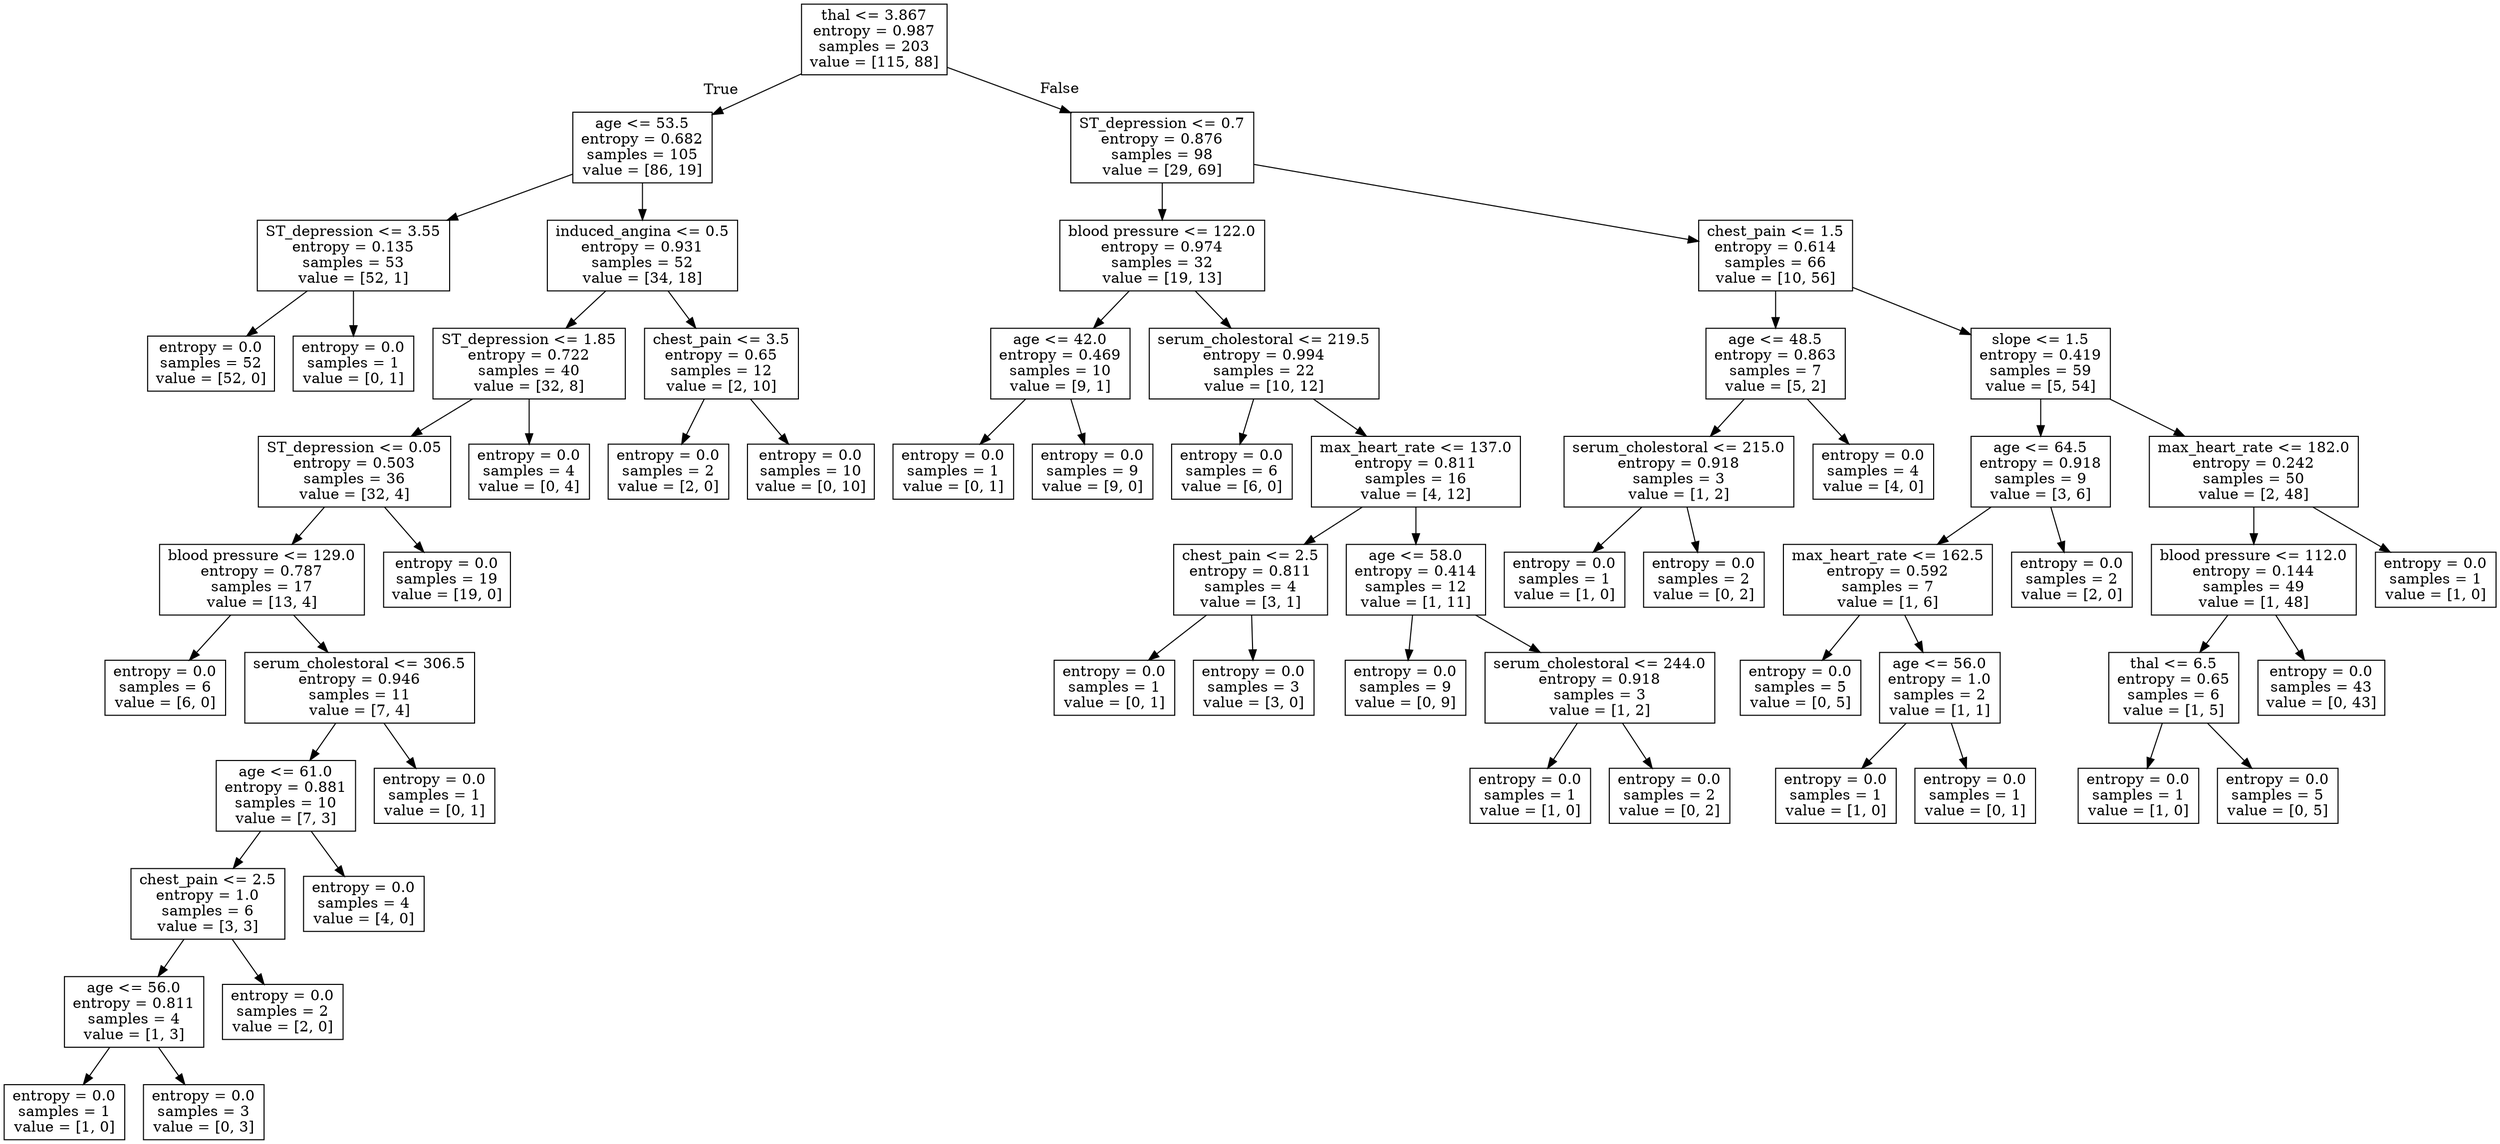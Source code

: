 digraph Tree {
node [shape=box] ;
0 [label="thal <= 3.867\nentropy = 0.987\nsamples = 203\nvalue = [115, 88]"] ;
1 [label="age <= 53.5\nentropy = 0.682\nsamples = 105\nvalue = [86, 19]"] ;
0 -> 1 [labeldistance=2.5, labelangle=45, headlabel="True"] ;
2 [label="ST_depression <= 3.55\nentropy = 0.135\nsamples = 53\nvalue = [52, 1]"] ;
1 -> 2 ;
3 [label="entropy = 0.0\nsamples = 52\nvalue = [52, 0]"] ;
2 -> 3 ;
4 [label="entropy = 0.0\nsamples = 1\nvalue = [0, 1]"] ;
2 -> 4 ;
5 [label="induced_angina <= 0.5\nentropy = 0.931\nsamples = 52\nvalue = [34, 18]"] ;
1 -> 5 ;
6 [label="ST_depression <= 1.85\nentropy = 0.722\nsamples = 40\nvalue = [32, 8]"] ;
5 -> 6 ;
7 [label="ST_depression <= 0.05\nentropy = 0.503\nsamples = 36\nvalue = [32, 4]"] ;
6 -> 7 ;
8 [label="blood pressure <= 129.0\nentropy = 0.787\nsamples = 17\nvalue = [13, 4]"] ;
7 -> 8 ;
9 [label="entropy = 0.0\nsamples = 6\nvalue = [6, 0]"] ;
8 -> 9 ;
10 [label="serum_cholestoral <= 306.5\nentropy = 0.946\nsamples = 11\nvalue = [7, 4]"] ;
8 -> 10 ;
11 [label="age <= 61.0\nentropy = 0.881\nsamples = 10\nvalue = [7, 3]"] ;
10 -> 11 ;
12 [label="chest_pain <= 2.5\nentropy = 1.0\nsamples = 6\nvalue = [3, 3]"] ;
11 -> 12 ;
13 [label="age <= 56.0\nentropy = 0.811\nsamples = 4\nvalue = [1, 3]"] ;
12 -> 13 ;
14 [label="entropy = 0.0\nsamples = 1\nvalue = [1, 0]"] ;
13 -> 14 ;
15 [label="entropy = 0.0\nsamples = 3\nvalue = [0, 3]"] ;
13 -> 15 ;
16 [label="entropy = 0.0\nsamples = 2\nvalue = [2, 0]"] ;
12 -> 16 ;
17 [label="entropy = 0.0\nsamples = 4\nvalue = [4, 0]"] ;
11 -> 17 ;
18 [label="entropy = 0.0\nsamples = 1\nvalue = [0, 1]"] ;
10 -> 18 ;
19 [label="entropy = 0.0\nsamples = 19\nvalue = [19, 0]"] ;
7 -> 19 ;
20 [label="entropy = 0.0\nsamples = 4\nvalue = [0, 4]"] ;
6 -> 20 ;
21 [label="chest_pain <= 3.5\nentropy = 0.65\nsamples = 12\nvalue = [2, 10]"] ;
5 -> 21 ;
22 [label="entropy = 0.0\nsamples = 2\nvalue = [2, 0]"] ;
21 -> 22 ;
23 [label="entropy = 0.0\nsamples = 10\nvalue = [0, 10]"] ;
21 -> 23 ;
24 [label="ST_depression <= 0.7\nentropy = 0.876\nsamples = 98\nvalue = [29, 69]"] ;
0 -> 24 [labeldistance=2.5, labelangle=-45, headlabel="False"] ;
25 [label="blood pressure <= 122.0\nentropy = 0.974\nsamples = 32\nvalue = [19, 13]"] ;
24 -> 25 ;
26 [label="age <= 42.0\nentropy = 0.469\nsamples = 10\nvalue = [9, 1]"] ;
25 -> 26 ;
27 [label="entropy = 0.0\nsamples = 1\nvalue = [0, 1]"] ;
26 -> 27 ;
28 [label="entropy = 0.0\nsamples = 9\nvalue = [9, 0]"] ;
26 -> 28 ;
29 [label="serum_cholestoral <= 219.5\nentropy = 0.994\nsamples = 22\nvalue = [10, 12]"] ;
25 -> 29 ;
30 [label="entropy = 0.0\nsamples = 6\nvalue = [6, 0]"] ;
29 -> 30 ;
31 [label="max_heart_rate <= 137.0\nentropy = 0.811\nsamples = 16\nvalue = [4, 12]"] ;
29 -> 31 ;
32 [label="chest_pain <= 2.5\nentropy = 0.811\nsamples = 4\nvalue = [3, 1]"] ;
31 -> 32 ;
33 [label="entropy = 0.0\nsamples = 1\nvalue = [0, 1]"] ;
32 -> 33 ;
34 [label="entropy = 0.0\nsamples = 3\nvalue = [3, 0]"] ;
32 -> 34 ;
35 [label="age <= 58.0\nentropy = 0.414\nsamples = 12\nvalue = [1, 11]"] ;
31 -> 35 ;
36 [label="entropy = 0.0\nsamples = 9\nvalue = [0, 9]"] ;
35 -> 36 ;
37 [label="serum_cholestoral <= 244.0\nentropy = 0.918\nsamples = 3\nvalue = [1, 2]"] ;
35 -> 37 ;
38 [label="entropy = 0.0\nsamples = 1\nvalue = [1, 0]"] ;
37 -> 38 ;
39 [label="entropy = 0.0\nsamples = 2\nvalue = [0, 2]"] ;
37 -> 39 ;
40 [label="chest_pain <= 1.5\nentropy = 0.614\nsamples = 66\nvalue = [10, 56]"] ;
24 -> 40 ;
41 [label="age <= 48.5\nentropy = 0.863\nsamples = 7\nvalue = [5, 2]"] ;
40 -> 41 ;
42 [label="serum_cholestoral <= 215.0\nentropy = 0.918\nsamples = 3\nvalue = [1, 2]"] ;
41 -> 42 ;
43 [label="entropy = 0.0\nsamples = 1\nvalue = [1, 0]"] ;
42 -> 43 ;
44 [label="entropy = 0.0\nsamples = 2\nvalue = [0, 2]"] ;
42 -> 44 ;
45 [label="entropy = 0.0\nsamples = 4\nvalue = [4, 0]"] ;
41 -> 45 ;
46 [label="slope <= 1.5\nentropy = 0.419\nsamples = 59\nvalue = [5, 54]"] ;
40 -> 46 ;
47 [label="age <= 64.5\nentropy = 0.918\nsamples = 9\nvalue = [3, 6]"] ;
46 -> 47 ;
48 [label="max_heart_rate <= 162.5\nentropy = 0.592\nsamples = 7\nvalue = [1, 6]"] ;
47 -> 48 ;
49 [label="entropy = 0.0\nsamples = 5\nvalue = [0, 5]"] ;
48 -> 49 ;
50 [label="age <= 56.0\nentropy = 1.0\nsamples = 2\nvalue = [1, 1]"] ;
48 -> 50 ;
51 [label="entropy = 0.0\nsamples = 1\nvalue = [1, 0]"] ;
50 -> 51 ;
52 [label="entropy = 0.0\nsamples = 1\nvalue = [0, 1]"] ;
50 -> 52 ;
53 [label="entropy = 0.0\nsamples = 2\nvalue = [2, 0]"] ;
47 -> 53 ;
54 [label="max_heart_rate <= 182.0\nentropy = 0.242\nsamples = 50\nvalue = [2, 48]"] ;
46 -> 54 ;
55 [label="blood pressure <= 112.0\nentropy = 0.144\nsamples = 49\nvalue = [1, 48]"] ;
54 -> 55 ;
56 [label="thal <= 6.5\nentropy = 0.65\nsamples = 6\nvalue = [1, 5]"] ;
55 -> 56 ;
57 [label="entropy = 0.0\nsamples = 1\nvalue = [1, 0]"] ;
56 -> 57 ;
58 [label="entropy = 0.0\nsamples = 5\nvalue = [0, 5]"] ;
56 -> 58 ;
59 [label="entropy = 0.0\nsamples = 43\nvalue = [0, 43]"] ;
55 -> 59 ;
60 [label="entropy = 0.0\nsamples = 1\nvalue = [1, 0]"] ;
54 -> 60 ;
}